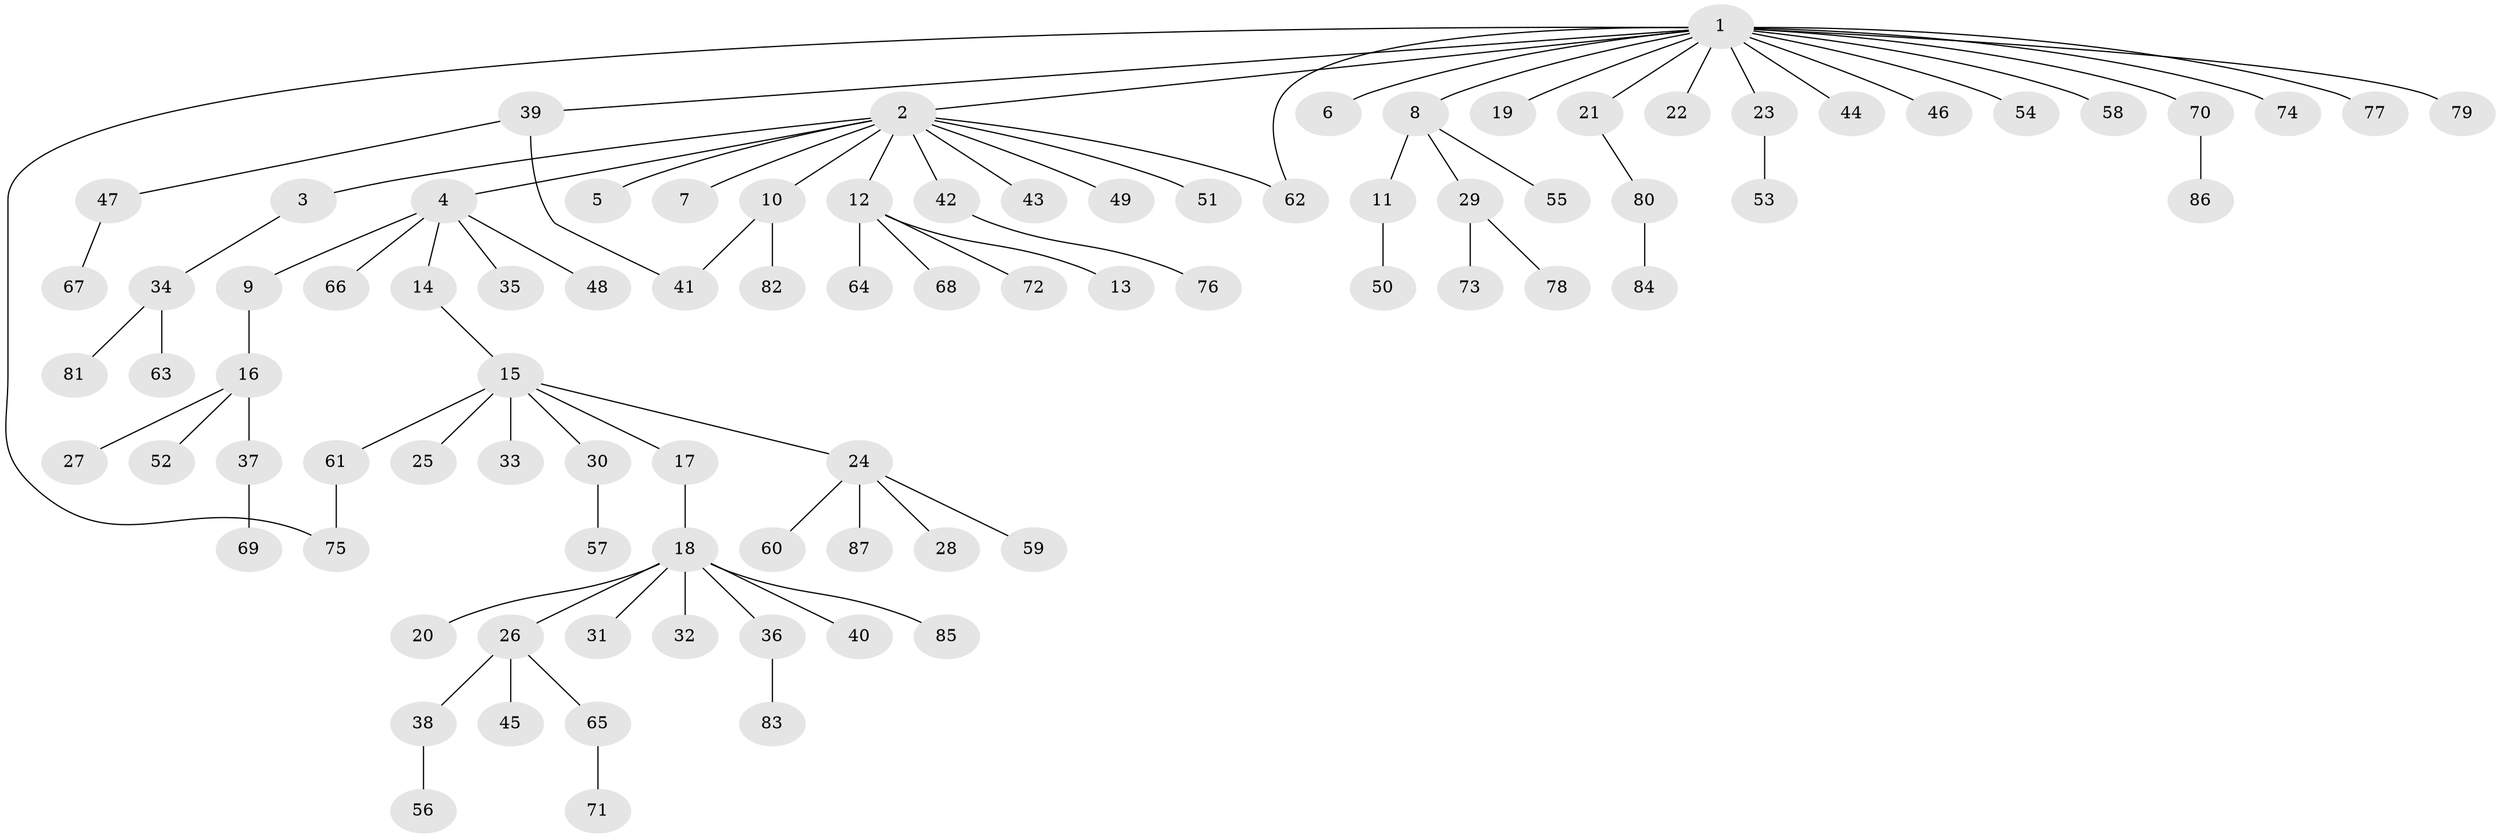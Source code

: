 // Generated by graph-tools (version 1.1) at 2025/49/03/09/25 03:49:55]
// undirected, 87 vertices, 89 edges
graph export_dot {
graph [start="1"]
  node [color=gray90,style=filled];
  1;
  2;
  3;
  4;
  5;
  6;
  7;
  8;
  9;
  10;
  11;
  12;
  13;
  14;
  15;
  16;
  17;
  18;
  19;
  20;
  21;
  22;
  23;
  24;
  25;
  26;
  27;
  28;
  29;
  30;
  31;
  32;
  33;
  34;
  35;
  36;
  37;
  38;
  39;
  40;
  41;
  42;
  43;
  44;
  45;
  46;
  47;
  48;
  49;
  50;
  51;
  52;
  53;
  54;
  55;
  56;
  57;
  58;
  59;
  60;
  61;
  62;
  63;
  64;
  65;
  66;
  67;
  68;
  69;
  70;
  71;
  72;
  73;
  74;
  75;
  76;
  77;
  78;
  79;
  80;
  81;
  82;
  83;
  84;
  85;
  86;
  87;
  1 -- 2;
  1 -- 6;
  1 -- 8;
  1 -- 19;
  1 -- 21;
  1 -- 22;
  1 -- 23;
  1 -- 39;
  1 -- 44;
  1 -- 46;
  1 -- 54;
  1 -- 58;
  1 -- 62;
  1 -- 70;
  1 -- 74;
  1 -- 75;
  1 -- 77;
  1 -- 79;
  2 -- 3;
  2 -- 4;
  2 -- 5;
  2 -- 7;
  2 -- 10;
  2 -- 12;
  2 -- 42;
  2 -- 43;
  2 -- 49;
  2 -- 51;
  2 -- 62;
  3 -- 34;
  4 -- 9;
  4 -- 14;
  4 -- 35;
  4 -- 48;
  4 -- 66;
  8 -- 11;
  8 -- 29;
  8 -- 55;
  9 -- 16;
  10 -- 41;
  10 -- 82;
  11 -- 50;
  12 -- 13;
  12 -- 64;
  12 -- 68;
  12 -- 72;
  14 -- 15;
  15 -- 17;
  15 -- 24;
  15 -- 25;
  15 -- 30;
  15 -- 33;
  15 -- 61;
  16 -- 27;
  16 -- 37;
  16 -- 52;
  17 -- 18;
  18 -- 20;
  18 -- 26;
  18 -- 31;
  18 -- 32;
  18 -- 36;
  18 -- 40;
  18 -- 85;
  21 -- 80;
  23 -- 53;
  24 -- 28;
  24 -- 59;
  24 -- 60;
  24 -- 87;
  26 -- 38;
  26 -- 45;
  26 -- 65;
  29 -- 73;
  29 -- 78;
  30 -- 57;
  34 -- 63;
  34 -- 81;
  36 -- 83;
  37 -- 69;
  38 -- 56;
  39 -- 41;
  39 -- 47;
  42 -- 76;
  47 -- 67;
  61 -- 75;
  65 -- 71;
  70 -- 86;
  80 -- 84;
}
